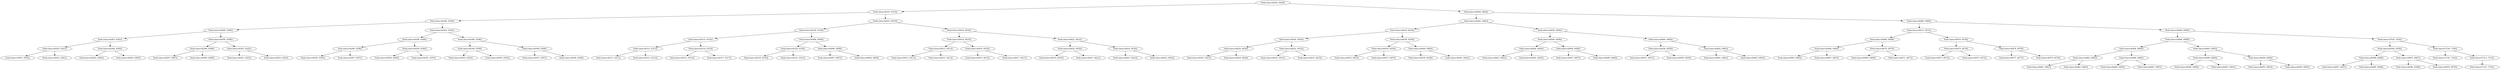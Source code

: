 digraph G{
1437968524 [label="Node{data=[6426, 6426]}"]
1437968524 -> 1566890360
1566890360 [label="Node{data=[6310, 6310]}"]
1566890360 -> 363077210
363077210 [label="Node{data=[6294, 6294]}"]
363077210 -> 489955811
489955811 [label="Node{data=[6286, 6286]}"]
489955811 -> 1698503425
1698503425 [label="Node{data=[6282, 6282]}"]
1698503425 -> 510243271
510243271 [label="Node{data=[6263, 6263]}"]
510243271 -> 730475166
730475166 [label="Node{data=[5003, 5003]}"]
510243271 -> 386743605
386743605 [label="Node{data=[6281, 6281]}"]
1698503425 -> 451267014
451267014 [label="Node{data=[6284, 6284]}"]
451267014 -> 1230087380
1230087380 [label="Node{data=[6283, 6283]}"]
451267014 -> 863349178
863349178 [label="Node{data=[6285, 6285]}"]
489955811 -> 1307561588
1307561588 [label="Node{data=[6290, 6290]}"]
1307561588 -> 2037417462
2037417462 [label="Node{data=[6288, 6288]}"]
2037417462 -> 1036249352
1036249352 [label="Node{data=[6287, 6287]}"]
2037417462 -> 602255219
602255219 [label="Node{data=[6289, 6289]}"]
1307561588 -> 281696533
281696533 [label="Node{data=[6292, 6292]}"]
281696533 -> 1843929551
1843929551 [label="Node{data=[6291, 6291]}"]
281696533 -> 1329667795
1329667795 [label="Node{data=[6293, 6293]}"]
363077210 -> 1104260735
1104260735 [label="Node{data=[6302, 6302]}"]
1104260735 -> 51463585
51463585 [label="Node{data=[6298, 6298]}"]
51463585 -> 794557013
794557013 [label="Node{data=[6296, 6296]}"]
794557013 -> 1747705579
1747705579 [label="Node{data=[6295, 6295]}"]
794557013 -> 616900551
616900551 [label="Node{data=[6297, 6297]}"]
51463585 -> 762335923
762335923 [label="Node{data=[6300, 6300]}"]
762335923 -> 1569299482
1569299482 [label="Node{data=[6299, 6299]}"]
762335923 -> 1801706950
1801706950 [label="Node{data=[6301, 6301]}"]
1104260735 -> 1721050226
1721050226 [label="Node{data=[6306, 6306]}"]
1721050226 -> 1230968793
1230968793 [label="Node{data=[6304, 6304]}"]
1230968793 -> 1487350692
1487350692 [label="Node{data=[6303, 6303]}"]
1230968793 -> 769605787
769605787 [label="Node{data=[6305, 6305]}"]
1721050226 -> 1646680038
1646680038 [label="Node{data=[6308, 6308]}"]
1646680038 -> 1408660900
1408660900 [label="Node{data=[6307, 6307]}"]
1646680038 -> 846044789
846044789 [label="Node{data=[6309, 6309]}"]
1566890360 -> 1709296443
1709296443 [label="Node{data=[6410, 6410]}"]
1709296443 -> 900212998
900212998 [label="Node{data=[6318, 6318]}"]
900212998 -> 1435705666
1435705666 [label="Node{data=[6314, 6314]}"]
1435705666 -> 198411187
198411187 [label="Node{data=[6312, 6312]}"]
198411187 -> 1619016161
1619016161 [label="Node{data=[6311, 6311]}"]
198411187 -> 336907502
336907502 [label="Node{data=[6313, 6313]}"]
1435705666 -> 1480680991
1480680991 [label="Node{data=[6316, 6316]}"]
1480680991 -> 1335404735
1335404735 [label="Node{data=[6315, 6315]}"]
1480680991 -> 783732636
783732636 [label="Node{data=[6317, 6317]}"]
900212998 -> 477566232
477566232 [label="Node{data=[6406, 6406]}"]
477566232 -> 1339422999
1339422999 [label="Node{data=[6320, 6320]}"]
1339422999 -> 1157786882
1157786882 [label="Node{data=[6319, 6319]}"]
1339422999 -> 1573949457
1573949457 [label="Node{data=[6321, 6321]}"]
477566232 -> 2041282918
2041282918 [label="Node{data=[6408, 6408]}"]
2041282918 -> 433508869
433508869 [label="Node{data=[6407, 6407]}"]
2041282918 -> 1332397632
1332397632 [label="Node{data=[6409, 6409]}"]
1709296443 -> 375625636
375625636 [label="Node{data=[6418, 6418]}"]
375625636 -> 870749375
870749375 [label="Node{data=[6414, 6414]}"]
870749375 -> 470761020
470761020 [label="Node{data=[6412, 6412]}"]
470761020 -> 97428283
97428283 [label="Node{data=[6411, 6411]}"]
470761020 -> 261806737
261806737 [label="Node{data=[6413, 6413]}"]
870749375 -> 140440753
140440753 [label="Node{data=[6416, 6416]}"]
140440753 -> 1841677656
1841677656 [label="Node{data=[6415, 6415]}"]
140440753 -> 501380256
501380256 [label="Node{data=[6417, 6417]}"]
375625636 -> 1148546015
1148546015 [label="Node{data=[6422, 6422]}"]
1148546015 -> 1005712540
1005712540 [label="Node{data=[6420, 6420]}"]
1005712540 -> 2027751871
2027751871 [label="Node{data=[6419, 6419]}"]
1005712540 -> 1989424496
1989424496 [label="Node{data=[6421, 6421]}"]
1148546015 -> 433095662
433095662 [label="Node{data=[6424, 6424]}"]
433095662 -> 766624092
766624092 [label="Node{data=[6423, 6423]}"]
433095662 -> 1035052452
1035052452 [label="Node{data=[6425, 6425]}"]
1437968524 -> 1784232151
1784232151 [label="Node{data=[6464, 6464]}"]
1784232151 -> 1997212033
1997212033 [label="Node{data=[6442, 6442]}"]
1997212033 -> 1410567453
1410567453 [label="Node{data=[6434, 6434]}"]
1410567453 -> 1690279614
1690279614 [label="Node{data=[6430, 6430]}"]
1690279614 -> 1199803774
1199803774 [label="Node{data=[6428, 6428]}"]
1199803774 -> 1751896846
1751896846 [label="Node{data=[6427, 6427]}"]
1199803774 -> 551075963
551075963 [label="Node{data=[6429, 6429]}"]
1690279614 -> 940241072
940241072 [label="Node{data=[6432, 6432]}"]
940241072 -> 1664705202
1664705202 [label="Node{data=[6431, 6431]}"]
940241072 -> 1442590328
1442590328 [label="Node{data=[6433, 6433]}"]
1410567453 -> 859961252
859961252 [label="Node{data=[6438, 6438]}"]
859961252 -> 1554062860
1554062860 [label="Node{data=[6436, 6436]}"]
1554062860 -> 1957026776
1957026776 [label="Node{data=[6435, 6435]}"]
1554062860 -> 1075750106
1075750106 [label="Node{data=[6437, 6437]}"]
859961252 -> 2086573994
2086573994 [label="Node{data=[6440, 6440]}"]
2086573994 -> 685487955
685487955 [label="Node{data=[6439, 6439]}"]
2086573994 -> 1920647819
1920647819 [label="Node{data=[6441, 6441]}"]
1997212033 -> 1199013994
1199013994 [label="Node{data=[6456, 6456]}"]
1199013994 -> 1327279337
1327279337 [label="Node{data=[6446, 6446]}"]
1327279337 -> 973667190
973667190 [label="Node{data=[6444, 6444]}"]
973667190 -> 516036646
516036646 [label="Node{data=[6443, 6443]}"]
973667190 -> 1699594052
1699594052 [label="Node{data=[6445, 6445]}"]
1327279337 -> 1327250656
1327250656 [label="Node{data=[6448, 6448]}"]
1327250656 -> 842186046
842186046 [label="Node{data=[6447, 6447]}"]
1327250656 -> 1010798710
1010798710 [label="Node{data=[6449, 6449]}"]
1199013994 -> 872464170
872464170 [label="Node{data=[6460, 6460]}"]
872464170 -> 450195062
450195062 [label="Node{data=[6458, 6458]}"]
450195062 -> 1034546015
1034546015 [label="Node{data=[6457, 6457]}"]
450195062 -> 2111140028
2111140028 [label="Node{data=[6459, 6459]}"]
872464170 -> 1285388739
1285388739 [label="Node{data=[6462, 6462]}"]
1285388739 -> 2097809656
2097809656 [label="Node{data=[6461, 6461]}"]
1285388739 -> 260826901
260826901 [label="Node{data=[6463, 6463]}"]
1784232151 -> 1502422728
1502422728 [label="Node{data=[6480, 6480]}"]
1502422728 -> 2121867099
2121867099 [label="Node{data=[6472, 6472]}"]
2121867099 -> 1394181540
1394181540 [label="Node{data=[6468, 6468]}"]
1394181540 -> 66741149
66741149 [label="Node{data=[6466, 6466]}"]
66741149 -> 863088204
863088204 [label="Node{data=[6465, 6465]}"]
66741149 -> 96795838
96795838 [label="Node{data=[6467, 6467]}"]
1394181540 -> 451902727
451902727 [label="Node{data=[6470, 6470]}"]
451902727 -> 1247347532
1247347532 [label="Node{data=[6469, 6469]}"]
451902727 -> 1952765829
1952765829 [label="Node{data=[6471, 6471]}"]
2121867099 -> 1458037947
1458037947 [label="Node{data=[6476, 6476]}"]
1458037947 -> 922856485
922856485 [label="Node{data=[6474, 6474]}"]
922856485 -> 893426410
893426410 [label="Node{data=[6473, 6473]}"]
922856485 -> 1732946744
1732946744 [label="Node{data=[6475, 6475]}"]
1458037947 -> 249649494
249649494 [label="Node{data=[6478, 6478]}"]
249649494 -> 876330027
876330027 [label="Node{data=[6477, 6477]}"]
249649494 -> 85849996
85849996 [label="Node{data=[6479, 6479]}"]
1502422728 -> 926715772
926715772 [label="Node{data=[6496, 6496]}"]
926715772 -> 856902436
856902436 [label="Node{data=[6488, 6488]}"]
856902436 -> 1520464777
1520464777 [label="Node{data=[6484, 6484]}"]
1520464777 -> 820727494
820727494 [label="Node{data=[6482, 6482]}"]
820727494 -> 1669296328
1669296328 [label="Node{data=[6481, 6481]}"]
820727494 -> 1251761640
1251761640 [label="Node{data=[6483, 6483]}"]
1520464777 -> 335102729
335102729 [label="Node{data=[6486, 6486]}"]
335102729 -> 2039395022
2039395022 [label="Node{data=[6485, 6485]}"]
335102729 -> 1643082759
1643082759 [label="Node{data=[6487, 6487]}"]
856902436 -> 1236534991
1236534991 [label="Node{data=[6492, 6492]}"]
1236534991 -> 269284859
269284859 [label="Node{data=[6490, 6490]}"]
269284859 -> 471350774
471350774 [label="Node{data=[6489, 6489]}"]
269284859 -> 114109758
114109758 [label="Node{data=[6491, 6491]}"]
1236534991 -> 1864814934
1864814934 [label="Node{data=[6494, 6494]}"]
1864814934 -> 410145380
410145380 [label="Node{data=[6493, 6493]}"]
1864814934 -> 1171798801
1171798801 [label="Node{data=[6495, 6495]}"]
926715772 -> 705911369
705911369 [label="Node{data=[7020, 7020]}"]
705911369 -> 1944486460
1944486460 [label="Node{data=[6500, 6500]}"]
1944486460 -> 2030899030
2030899030 [label="Node{data=[6498, 6498]}"]
2030899030 -> 2097783765
2097783765 [label="Node{data=[6497, 6497]}"]
2030899030 -> 1308127023
1308127023 [label="Node{data=[6499, 6499]}"]
1944486460 -> 180937678
180937678 [label="Node{data=[6967, 6967]}"]
180937678 -> 456010366
456010366 [label="Node{data=[6596, 6596]}"]
180937678 -> 730408389
730408389 [label="Node{data=[6976, 6976]}"]
705911369 -> 621196940
621196940 [label="Node{data=[7144, 7144]}"]
621196940 -> 1755182961
1755182961 [label="Node{data=[7102, 7102]}"]
621196940 -> 34233798
34233798 [label="Node{data=[7213, 7213]}"]
34233798 -> 1624237903
1624237903 [label="Node{data=[7331, 7331]}"]
}